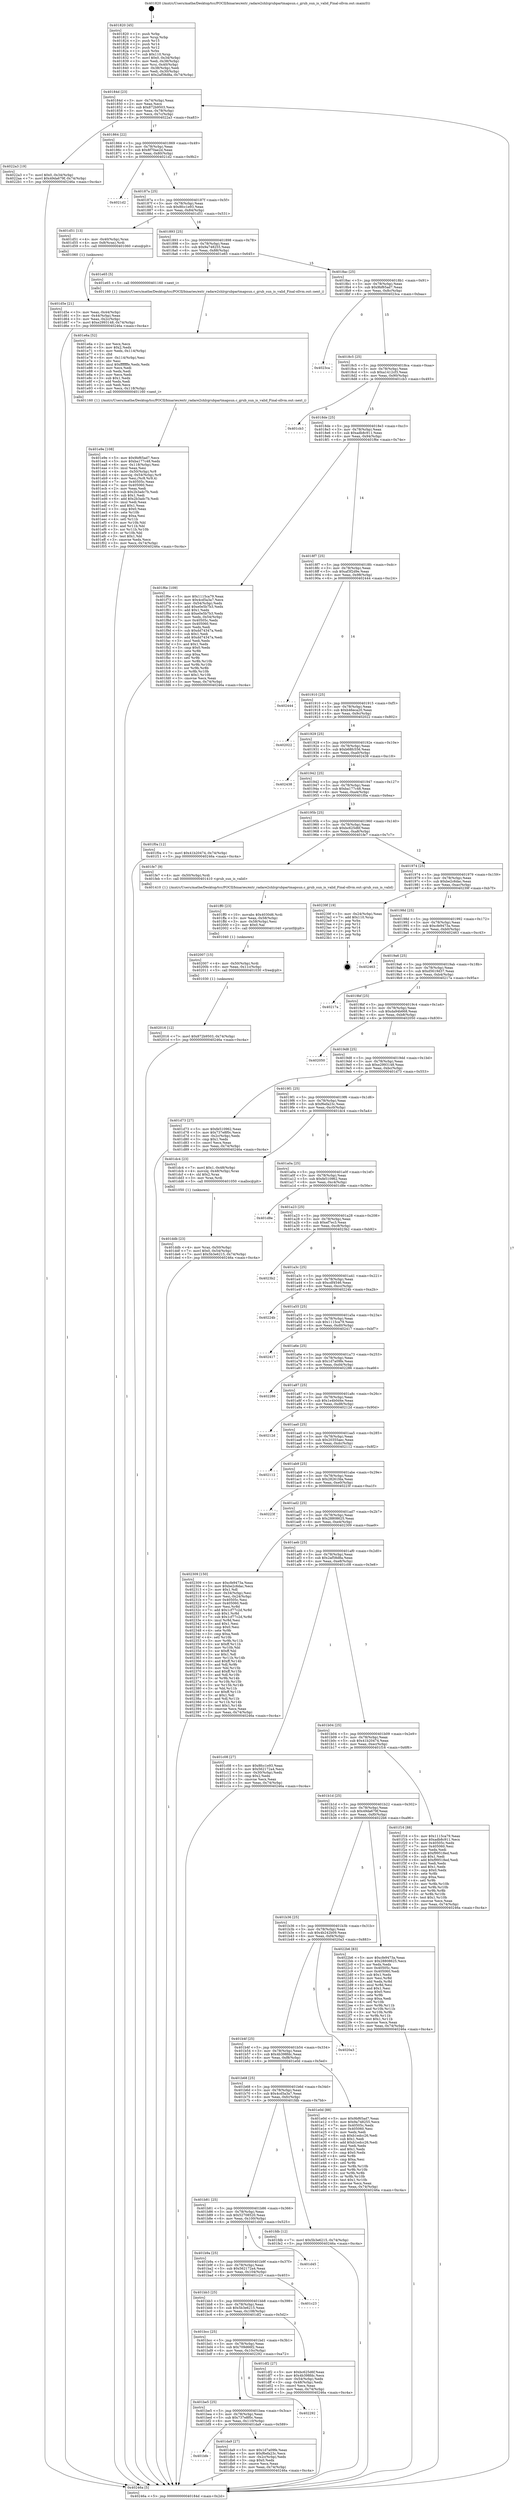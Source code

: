 digraph "0x401820" {
  label = "0x401820 (/mnt/c/Users/mathe/Desktop/tcc/POCII/binaries/extr_radare2shlrgrubpartmapsun.c_grub_sun_is_valid_Final-ollvm.out::main(0))"
  labelloc = "t"
  node[shape=record]

  Entry [label="",width=0.3,height=0.3,shape=circle,fillcolor=black,style=filled]
  "0x40184d" [label="{
     0x40184d [23]\l
     | [instrs]\l
     &nbsp;&nbsp;0x40184d \<+3\>: mov -0x74(%rbp),%eax\l
     &nbsp;&nbsp;0x401850 \<+2\>: mov %eax,%ecx\l
     &nbsp;&nbsp;0x401852 \<+6\>: sub $0x872b9503,%ecx\l
     &nbsp;&nbsp;0x401858 \<+3\>: mov %eax,-0x78(%rbp)\l
     &nbsp;&nbsp;0x40185b \<+3\>: mov %ecx,-0x7c(%rbp)\l
     &nbsp;&nbsp;0x40185e \<+6\>: je 00000000004022a3 \<main+0xa83\>\l
  }"]
  "0x4022a3" [label="{
     0x4022a3 [19]\l
     | [instrs]\l
     &nbsp;&nbsp;0x4022a3 \<+7\>: movl $0x0,-0x34(%rbp)\l
     &nbsp;&nbsp;0x4022aa \<+7\>: movl $0x49da679f,-0x74(%rbp)\l
     &nbsp;&nbsp;0x4022b1 \<+5\>: jmp 000000000040246a \<main+0xc4a\>\l
  }"]
  "0x401864" [label="{
     0x401864 [22]\l
     | [instrs]\l
     &nbsp;&nbsp;0x401864 \<+5\>: jmp 0000000000401869 \<main+0x49\>\l
     &nbsp;&nbsp;0x401869 \<+3\>: mov -0x78(%rbp),%eax\l
     &nbsp;&nbsp;0x40186c \<+5\>: sub $0x8f70ae2d,%eax\l
     &nbsp;&nbsp;0x401871 \<+3\>: mov %eax,-0x80(%rbp)\l
     &nbsp;&nbsp;0x401874 \<+6\>: je 00000000004021d2 \<main+0x9b2\>\l
  }"]
  Exit [label="",width=0.3,height=0.3,shape=circle,fillcolor=black,style=filled,peripheries=2]
  "0x4021d2" [label="{
     0x4021d2\l
  }", style=dashed]
  "0x40187a" [label="{
     0x40187a [25]\l
     | [instrs]\l
     &nbsp;&nbsp;0x40187a \<+5\>: jmp 000000000040187f \<main+0x5f\>\l
     &nbsp;&nbsp;0x40187f \<+3\>: mov -0x78(%rbp),%eax\l
     &nbsp;&nbsp;0x401882 \<+5\>: sub $0x8fcc1e93,%eax\l
     &nbsp;&nbsp;0x401887 \<+6\>: mov %eax,-0x84(%rbp)\l
     &nbsp;&nbsp;0x40188d \<+6\>: je 0000000000401d51 \<main+0x531\>\l
  }"]
  "0x402016" [label="{
     0x402016 [12]\l
     | [instrs]\l
     &nbsp;&nbsp;0x402016 \<+7\>: movl $0x872b9503,-0x74(%rbp)\l
     &nbsp;&nbsp;0x40201d \<+5\>: jmp 000000000040246a \<main+0xc4a\>\l
  }"]
  "0x401d51" [label="{
     0x401d51 [13]\l
     | [instrs]\l
     &nbsp;&nbsp;0x401d51 \<+4\>: mov -0x40(%rbp),%rax\l
     &nbsp;&nbsp;0x401d55 \<+4\>: mov 0x8(%rax),%rdi\l
     &nbsp;&nbsp;0x401d59 \<+5\>: call 0000000000401060 \<atoi@plt\>\l
     | [calls]\l
     &nbsp;&nbsp;0x401060 \{1\} (unknown)\l
  }"]
  "0x401893" [label="{
     0x401893 [25]\l
     | [instrs]\l
     &nbsp;&nbsp;0x401893 \<+5\>: jmp 0000000000401898 \<main+0x78\>\l
     &nbsp;&nbsp;0x401898 \<+3\>: mov -0x78(%rbp),%eax\l
     &nbsp;&nbsp;0x40189b \<+5\>: sub $0x9a748255,%eax\l
     &nbsp;&nbsp;0x4018a0 \<+6\>: mov %eax,-0x88(%rbp)\l
     &nbsp;&nbsp;0x4018a6 \<+6\>: je 0000000000401e65 \<main+0x645\>\l
  }"]
  "0x402007" [label="{
     0x402007 [15]\l
     | [instrs]\l
     &nbsp;&nbsp;0x402007 \<+4\>: mov -0x50(%rbp),%rdi\l
     &nbsp;&nbsp;0x40200b \<+6\>: mov %eax,-0x11c(%rbp)\l
     &nbsp;&nbsp;0x402011 \<+5\>: call 0000000000401030 \<free@plt\>\l
     | [calls]\l
     &nbsp;&nbsp;0x401030 \{1\} (unknown)\l
  }"]
  "0x401e65" [label="{
     0x401e65 [5]\l
     | [instrs]\l
     &nbsp;&nbsp;0x401e65 \<+5\>: call 0000000000401160 \<next_i\>\l
     | [calls]\l
     &nbsp;&nbsp;0x401160 \{1\} (/mnt/c/Users/mathe/Desktop/tcc/POCII/binaries/extr_radare2shlrgrubpartmapsun.c_grub_sun_is_valid_Final-ollvm.out::next_i)\l
  }"]
  "0x4018ac" [label="{
     0x4018ac [25]\l
     | [instrs]\l
     &nbsp;&nbsp;0x4018ac \<+5\>: jmp 00000000004018b1 \<main+0x91\>\l
     &nbsp;&nbsp;0x4018b1 \<+3\>: mov -0x78(%rbp),%eax\l
     &nbsp;&nbsp;0x4018b4 \<+5\>: sub $0x9bf65ad7,%eax\l
     &nbsp;&nbsp;0x4018b9 \<+6\>: mov %eax,-0x8c(%rbp)\l
     &nbsp;&nbsp;0x4018bf \<+6\>: je 00000000004023ca \<main+0xbaa\>\l
  }"]
  "0x401ff0" [label="{
     0x401ff0 [23]\l
     | [instrs]\l
     &nbsp;&nbsp;0x401ff0 \<+10\>: movabs $0x4030d6,%rdi\l
     &nbsp;&nbsp;0x401ffa \<+3\>: mov %eax,-0x58(%rbp)\l
     &nbsp;&nbsp;0x401ffd \<+3\>: mov -0x58(%rbp),%esi\l
     &nbsp;&nbsp;0x402000 \<+2\>: mov $0x0,%al\l
     &nbsp;&nbsp;0x402002 \<+5\>: call 0000000000401040 \<printf@plt\>\l
     | [calls]\l
     &nbsp;&nbsp;0x401040 \{1\} (unknown)\l
  }"]
  "0x4023ca" [label="{
     0x4023ca\l
  }", style=dashed]
  "0x4018c5" [label="{
     0x4018c5 [25]\l
     | [instrs]\l
     &nbsp;&nbsp;0x4018c5 \<+5\>: jmp 00000000004018ca \<main+0xaa\>\l
     &nbsp;&nbsp;0x4018ca \<+3\>: mov -0x78(%rbp),%eax\l
     &nbsp;&nbsp;0x4018cd \<+5\>: sub $0xa1412cf3,%eax\l
     &nbsp;&nbsp;0x4018d2 \<+6\>: mov %eax,-0x90(%rbp)\l
     &nbsp;&nbsp;0x4018d8 \<+6\>: je 0000000000401cb3 \<main+0x493\>\l
  }"]
  "0x401e9e" [label="{
     0x401e9e [108]\l
     | [instrs]\l
     &nbsp;&nbsp;0x401e9e \<+5\>: mov $0x9bf65ad7,%ecx\l
     &nbsp;&nbsp;0x401ea3 \<+5\>: mov $0xba177c48,%edx\l
     &nbsp;&nbsp;0x401ea8 \<+6\>: mov -0x118(%rbp),%esi\l
     &nbsp;&nbsp;0x401eae \<+3\>: imul %eax,%esi\l
     &nbsp;&nbsp;0x401eb1 \<+4\>: mov -0x50(%rbp),%r8\l
     &nbsp;&nbsp;0x401eb5 \<+4\>: movslq -0x54(%rbp),%r9\l
     &nbsp;&nbsp;0x401eb9 \<+4\>: mov %esi,(%r8,%r9,4)\l
     &nbsp;&nbsp;0x401ebd \<+7\>: mov 0x40505c,%eax\l
     &nbsp;&nbsp;0x401ec4 \<+7\>: mov 0x405060,%esi\l
     &nbsp;&nbsp;0x401ecb \<+2\>: mov %eax,%edi\l
     &nbsp;&nbsp;0x401ecd \<+6\>: sub $0x2b3adc7b,%edi\l
     &nbsp;&nbsp;0x401ed3 \<+3\>: sub $0x1,%edi\l
     &nbsp;&nbsp;0x401ed6 \<+6\>: add $0x2b3adc7b,%edi\l
     &nbsp;&nbsp;0x401edc \<+3\>: imul %edi,%eax\l
     &nbsp;&nbsp;0x401edf \<+3\>: and $0x1,%eax\l
     &nbsp;&nbsp;0x401ee2 \<+3\>: cmp $0x0,%eax\l
     &nbsp;&nbsp;0x401ee5 \<+4\>: sete %r10b\l
     &nbsp;&nbsp;0x401ee9 \<+3\>: cmp $0xa,%esi\l
     &nbsp;&nbsp;0x401eec \<+4\>: setl %r11b\l
     &nbsp;&nbsp;0x401ef0 \<+3\>: mov %r10b,%bl\l
     &nbsp;&nbsp;0x401ef3 \<+3\>: and %r11b,%bl\l
     &nbsp;&nbsp;0x401ef6 \<+3\>: xor %r11b,%r10b\l
     &nbsp;&nbsp;0x401ef9 \<+3\>: or %r10b,%bl\l
     &nbsp;&nbsp;0x401efc \<+3\>: test $0x1,%bl\l
     &nbsp;&nbsp;0x401eff \<+3\>: cmovne %edx,%ecx\l
     &nbsp;&nbsp;0x401f02 \<+3\>: mov %ecx,-0x74(%rbp)\l
     &nbsp;&nbsp;0x401f05 \<+5\>: jmp 000000000040246a \<main+0xc4a\>\l
  }"]
  "0x401cb3" [label="{
     0x401cb3\l
  }", style=dashed]
  "0x4018de" [label="{
     0x4018de [25]\l
     | [instrs]\l
     &nbsp;&nbsp;0x4018de \<+5\>: jmp 00000000004018e3 \<main+0xc3\>\l
     &nbsp;&nbsp;0x4018e3 \<+3\>: mov -0x78(%rbp),%eax\l
     &nbsp;&nbsp;0x4018e6 \<+5\>: sub $0xadb8c911,%eax\l
     &nbsp;&nbsp;0x4018eb \<+6\>: mov %eax,-0x94(%rbp)\l
     &nbsp;&nbsp;0x4018f1 \<+6\>: je 0000000000401f6e \<main+0x74e\>\l
  }"]
  "0x401e6a" [label="{
     0x401e6a [52]\l
     | [instrs]\l
     &nbsp;&nbsp;0x401e6a \<+2\>: xor %ecx,%ecx\l
     &nbsp;&nbsp;0x401e6c \<+5\>: mov $0x2,%edx\l
     &nbsp;&nbsp;0x401e71 \<+6\>: mov %edx,-0x114(%rbp)\l
     &nbsp;&nbsp;0x401e77 \<+1\>: cltd\l
     &nbsp;&nbsp;0x401e78 \<+6\>: mov -0x114(%rbp),%esi\l
     &nbsp;&nbsp;0x401e7e \<+2\>: idiv %esi\l
     &nbsp;&nbsp;0x401e80 \<+6\>: imul $0xfffffffe,%edx,%edx\l
     &nbsp;&nbsp;0x401e86 \<+2\>: mov %ecx,%edi\l
     &nbsp;&nbsp;0x401e88 \<+2\>: sub %edx,%edi\l
     &nbsp;&nbsp;0x401e8a \<+2\>: mov %ecx,%edx\l
     &nbsp;&nbsp;0x401e8c \<+3\>: sub $0x1,%edx\l
     &nbsp;&nbsp;0x401e8f \<+2\>: add %edx,%edi\l
     &nbsp;&nbsp;0x401e91 \<+2\>: sub %edi,%ecx\l
     &nbsp;&nbsp;0x401e93 \<+6\>: mov %ecx,-0x118(%rbp)\l
     &nbsp;&nbsp;0x401e99 \<+5\>: call 0000000000401160 \<next_i\>\l
     | [calls]\l
     &nbsp;&nbsp;0x401160 \{1\} (/mnt/c/Users/mathe/Desktop/tcc/POCII/binaries/extr_radare2shlrgrubpartmapsun.c_grub_sun_is_valid_Final-ollvm.out::next_i)\l
  }"]
  "0x401f6e" [label="{
     0x401f6e [109]\l
     | [instrs]\l
     &nbsp;&nbsp;0x401f6e \<+5\>: mov $0x1115ca79,%eax\l
     &nbsp;&nbsp;0x401f73 \<+5\>: mov $0x4cd5a3a7,%ecx\l
     &nbsp;&nbsp;0x401f78 \<+3\>: mov -0x54(%rbp),%edx\l
     &nbsp;&nbsp;0x401f7b \<+6\>: add $0xe0e5b7b3,%edx\l
     &nbsp;&nbsp;0x401f81 \<+3\>: add $0x1,%edx\l
     &nbsp;&nbsp;0x401f84 \<+6\>: sub $0xe0e5b7b3,%edx\l
     &nbsp;&nbsp;0x401f8a \<+3\>: mov %edx,-0x54(%rbp)\l
     &nbsp;&nbsp;0x401f8d \<+7\>: mov 0x40505c,%edx\l
     &nbsp;&nbsp;0x401f94 \<+7\>: mov 0x405060,%esi\l
     &nbsp;&nbsp;0x401f9b \<+2\>: mov %edx,%edi\l
     &nbsp;&nbsp;0x401f9d \<+6\>: sub $0xdd74347a,%edi\l
     &nbsp;&nbsp;0x401fa3 \<+3\>: sub $0x1,%edi\l
     &nbsp;&nbsp;0x401fa6 \<+6\>: add $0xdd74347a,%edi\l
     &nbsp;&nbsp;0x401fac \<+3\>: imul %edi,%edx\l
     &nbsp;&nbsp;0x401faf \<+3\>: and $0x1,%edx\l
     &nbsp;&nbsp;0x401fb2 \<+3\>: cmp $0x0,%edx\l
     &nbsp;&nbsp;0x401fb5 \<+4\>: sete %r8b\l
     &nbsp;&nbsp;0x401fb9 \<+3\>: cmp $0xa,%esi\l
     &nbsp;&nbsp;0x401fbc \<+4\>: setl %r9b\l
     &nbsp;&nbsp;0x401fc0 \<+3\>: mov %r8b,%r10b\l
     &nbsp;&nbsp;0x401fc3 \<+3\>: and %r9b,%r10b\l
     &nbsp;&nbsp;0x401fc6 \<+3\>: xor %r9b,%r8b\l
     &nbsp;&nbsp;0x401fc9 \<+3\>: or %r8b,%r10b\l
     &nbsp;&nbsp;0x401fcc \<+4\>: test $0x1,%r10b\l
     &nbsp;&nbsp;0x401fd0 \<+3\>: cmovne %ecx,%eax\l
     &nbsp;&nbsp;0x401fd3 \<+3\>: mov %eax,-0x74(%rbp)\l
     &nbsp;&nbsp;0x401fd6 \<+5\>: jmp 000000000040246a \<main+0xc4a\>\l
  }"]
  "0x4018f7" [label="{
     0x4018f7 [25]\l
     | [instrs]\l
     &nbsp;&nbsp;0x4018f7 \<+5\>: jmp 00000000004018fc \<main+0xdc\>\l
     &nbsp;&nbsp;0x4018fc \<+3\>: mov -0x78(%rbp),%eax\l
     &nbsp;&nbsp;0x4018ff \<+5\>: sub $0xaf3f2d9e,%eax\l
     &nbsp;&nbsp;0x401904 \<+6\>: mov %eax,-0x98(%rbp)\l
     &nbsp;&nbsp;0x40190a \<+6\>: je 0000000000402444 \<main+0xc24\>\l
  }"]
  "0x401ddb" [label="{
     0x401ddb [23]\l
     | [instrs]\l
     &nbsp;&nbsp;0x401ddb \<+4\>: mov %rax,-0x50(%rbp)\l
     &nbsp;&nbsp;0x401ddf \<+7\>: movl $0x0,-0x54(%rbp)\l
     &nbsp;&nbsp;0x401de6 \<+7\>: movl $0x5b3e6215,-0x74(%rbp)\l
     &nbsp;&nbsp;0x401ded \<+5\>: jmp 000000000040246a \<main+0xc4a\>\l
  }"]
  "0x402444" [label="{
     0x402444\l
  }", style=dashed]
  "0x401910" [label="{
     0x401910 [25]\l
     | [instrs]\l
     &nbsp;&nbsp;0x401910 \<+5\>: jmp 0000000000401915 \<main+0xf5\>\l
     &nbsp;&nbsp;0x401915 \<+3\>: mov -0x78(%rbp),%eax\l
     &nbsp;&nbsp;0x401918 \<+5\>: sub $0xb46eca20,%eax\l
     &nbsp;&nbsp;0x40191d \<+6\>: mov %eax,-0x9c(%rbp)\l
     &nbsp;&nbsp;0x401923 \<+6\>: je 0000000000402022 \<main+0x802\>\l
  }"]
  "0x401bfe" [label="{
     0x401bfe\l
  }", style=dashed]
  "0x402022" [label="{
     0x402022\l
  }", style=dashed]
  "0x401929" [label="{
     0x401929 [25]\l
     | [instrs]\l
     &nbsp;&nbsp;0x401929 \<+5\>: jmp 000000000040192e \<main+0x10e\>\l
     &nbsp;&nbsp;0x40192e \<+3\>: mov -0x78(%rbp),%eax\l
     &nbsp;&nbsp;0x401931 \<+5\>: sub $0xb68fc556,%eax\l
     &nbsp;&nbsp;0x401936 \<+6\>: mov %eax,-0xa0(%rbp)\l
     &nbsp;&nbsp;0x40193c \<+6\>: je 0000000000402438 \<main+0xc18\>\l
  }"]
  "0x401da9" [label="{
     0x401da9 [27]\l
     | [instrs]\l
     &nbsp;&nbsp;0x401da9 \<+5\>: mov $0x1d7a09fe,%eax\l
     &nbsp;&nbsp;0x401dae \<+5\>: mov $0xf6efa23c,%ecx\l
     &nbsp;&nbsp;0x401db3 \<+3\>: mov -0x2c(%rbp),%edx\l
     &nbsp;&nbsp;0x401db6 \<+3\>: cmp $0x0,%edx\l
     &nbsp;&nbsp;0x401db9 \<+3\>: cmove %ecx,%eax\l
     &nbsp;&nbsp;0x401dbc \<+3\>: mov %eax,-0x74(%rbp)\l
     &nbsp;&nbsp;0x401dbf \<+5\>: jmp 000000000040246a \<main+0xc4a\>\l
  }"]
  "0x402438" [label="{
     0x402438\l
  }", style=dashed]
  "0x401942" [label="{
     0x401942 [25]\l
     | [instrs]\l
     &nbsp;&nbsp;0x401942 \<+5\>: jmp 0000000000401947 \<main+0x127\>\l
     &nbsp;&nbsp;0x401947 \<+3\>: mov -0x78(%rbp),%eax\l
     &nbsp;&nbsp;0x40194a \<+5\>: sub $0xba177c48,%eax\l
     &nbsp;&nbsp;0x40194f \<+6\>: mov %eax,-0xa4(%rbp)\l
     &nbsp;&nbsp;0x401955 \<+6\>: je 0000000000401f0a \<main+0x6ea\>\l
  }"]
  "0x401be5" [label="{
     0x401be5 [25]\l
     | [instrs]\l
     &nbsp;&nbsp;0x401be5 \<+5\>: jmp 0000000000401bea \<main+0x3ca\>\l
     &nbsp;&nbsp;0x401bea \<+3\>: mov -0x78(%rbp),%eax\l
     &nbsp;&nbsp;0x401bed \<+5\>: sub $0x737e8f0c,%eax\l
     &nbsp;&nbsp;0x401bf2 \<+6\>: mov %eax,-0x110(%rbp)\l
     &nbsp;&nbsp;0x401bf8 \<+6\>: je 0000000000401da9 \<main+0x589\>\l
  }"]
  "0x401f0a" [label="{
     0x401f0a [12]\l
     | [instrs]\l
     &nbsp;&nbsp;0x401f0a \<+7\>: movl $0x41b20474,-0x74(%rbp)\l
     &nbsp;&nbsp;0x401f11 \<+5\>: jmp 000000000040246a \<main+0xc4a\>\l
  }"]
  "0x40195b" [label="{
     0x40195b [25]\l
     | [instrs]\l
     &nbsp;&nbsp;0x40195b \<+5\>: jmp 0000000000401960 \<main+0x140\>\l
     &nbsp;&nbsp;0x401960 \<+3\>: mov -0x78(%rbp),%eax\l
     &nbsp;&nbsp;0x401963 \<+5\>: sub $0xbc625d6f,%eax\l
     &nbsp;&nbsp;0x401968 \<+6\>: mov %eax,-0xa8(%rbp)\l
     &nbsp;&nbsp;0x40196e \<+6\>: je 0000000000401fe7 \<main+0x7c7\>\l
  }"]
  "0x402292" [label="{
     0x402292\l
  }", style=dashed]
  "0x401fe7" [label="{
     0x401fe7 [9]\l
     | [instrs]\l
     &nbsp;&nbsp;0x401fe7 \<+4\>: mov -0x50(%rbp),%rdi\l
     &nbsp;&nbsp;0x401feb \<+5\>: call 0000000000401410 \<grub_sun_is_valid\>\l
     | [calls]\l
     &nbsp;&nbsp;0x401410 \{1\} (/mnt/c/Users/mathe/Desktop/tcc/POCII/binaries/extr_radare2shlrgrubpartmapsun.c_grub_sun_is_valid_Final-ollvm.out::grub_sun_is_valid)\l
  }"]
  "0x401974" [label="{
     0x401974 [25]\l
     | [instrs]\l
     &nbsp;&nbsp;0x401974 \<+5\>: jmp 0000000000401979 \<main+0x159\>\l
     &nbsp;&nbsp;0x401979 \<+3\>: mov -0x78(%rbp),%eax\l
     &nbsp;&nbsp;0x40197c \<+5\>: sub $0xbe2c6dac,%eax\l
     &nbsp;&nbsp;0x401981 \<+6\>: mov %eax,-0xac(%rbp)\l
     &nbsp;&nbsp;0x401987 \<+6\>: je 000000000040239f \<main+0xb7f\>\l
  }"]
  "0x401bcc" [label="{
     0x401bcc [25]\l
     | [instrs]\l
     &nbsp;&nbsp;0x401bcc \<+5\>: jmp 0000000000401bd1 \<main+0x3b1\>\l
     &nbsp;&nbsp;0x401bd1 \<+3\>: mov -0x78(%rbp),%eax\l
     &nbsp;&nbsp;0x401bd4 \<+5\>: sub $0x709d66f2,%eax\l
     &nbsp;&nbsp;0x401bd9 \<+6\>: mov %eax,-0x10c(%rbp)\l
     &nbsp;&nbsp;0x401bdf \<+6\>: je 0000000000402292 \<main+0xa72\>\l
  }"]
  "0x40239f" [label="{
     0x40239f [19]\l
     | [instrs]\l
     &nbsp;&nbsp;0x40239f \<+3\>: mov -0x24(%rbp),%eax\l
     &nbsp;&nbsp;0x4023a2 \<+7\>: add $0x110,%rsp\l
     &nbsp;&nbsp;0x4023a9 \<+1\>: pop %rbx\l
     &nbsp;&nbsp;0x4023aa \<+2\>: pop %r12\l
     &nbsp;&nbsp;0x4023ac \<+2\>: pop %r14\l
     &nbsp;&nbsp;0x4023ae \<+2\>: pop %r15\l
     &nbsp;&nbsp;0x4023b0 \<+1\>: pop %rbp\l
     &nbsp;&nbsp;0x4023b1 \<+1\>: ret\l
  }"]
  "0x40198d" [label="{
     0x40198d [25]\l
     | [instrs]\l
     &nbsp;&nbsp;0x40198d \<+5\>: jmp 0000000000401992 \<main+0x172\>\l
     &nbsp;&nbsp;0x401992 \<+3\>: mov -0x78(%rbp),%eax\l
     &nbsp;&nbsp;0x401995 \<+5\>: sub $0xcfe9473a,%eax\l
     &nbsp;&nbsp;0x40199a \<+6\>: mov %eax,-0xb0(%rbp)\l
     &nbsp;&nbsp;0x4019a0 \<+6\>: je 0000000000402463 \<main+0xc43\>\l
  }"]
  "0x401df2" [label="{
     0x401df2 [27]\l
     | [instrs]\l
     &nbsp;&nbsp;0x401df2 \<+5\>: mov $0xbc625d6f,%eax\l
     &nbsp;&nbsp;0x401df7 \<+5\>: mov $0x4b398fdc,%ecx\l
     &nbsp;&nbsp;0x401dfc \<+3\>: mov -0x54(%rbp),%edx\l
     &nbsp;&nbsp;0x401dff \<+3\>: cmp -0x48(%rbp),%edx\l
     &nbsp;&nbsp;0x401e02 \<+3\>: cmovl %ecx,%eax\l
     &nbsp;&nbsp;0x401e05 \<+3\>: mov %eax,-0x74(%rbp)\l
     &nbsp;&nbsp;0x401e08 \<+5\>: jmp 000000000040246a \<main+0xc4a\>\l
  }"]
  "0x402463" [label="{
     0x402463\l
  }", style=dashed]
  "0x4019a6" [label="{
     0x4019a6 [25]\l
     | [instrs]\l
     &nbsp;&nbsp;0x4019a6 \<+5\>: jmp 00000000004019ab \<main+0x18b\>\l
     &nbsp;&nbsp;0x4019ab \<+3\>: mov -0x78(%rbp),%eax\l
     &nbsp;&nbsp;0x4019ae \<+5\>: sub $0xd5619d37,%eax\l
     &nbsp;&nbsp;0x4019b3 \<+6\>: mov %eax,-0xb4(%rbp)\l
     &nbsp;&nbsp;0x4019b9 \<+6\>: je 000000000040217a \<main+0x95a\>\l
  }"]
  "0x401bb3" [label="{
     0x401bb3 [25]\l
     | [instrs]\l
     &nbsp;&nbsp;0x401bb3 \<+5\>: jmp 0000000000401bb8 \<main+0x398\>\l
     &nbsp;&nbsp;0x401bb8 \<+3\>: mov -0x78(%rbp),%eax\l
     &nbsp;&nbsp;0x401bbb \<+5\>: sub $0x5b3e6215,%eax\l
     &nbsp;&nbsp;0x401bc0 \<+6\>: mov %eax,-0x108(%rbp)\l
     &nbsp;&nbsp;0x401bc6 \<+6\>: je 0000000000401df2 \<main+0x5d2\>\l
  }"]
  "0x40217a" [label="{
     0x40217a\l
  }", style=dashed]
  "0x4019bf" [label="{
     0x4019bf [25]\l
     | [instrs]\l
     &nbsp;&nbsp;0x4019bf \<+5\>: jmp 00000000004019c4 \<main+0x1a4\>\l
     &nbsp;&nbsp;0x4019c4 \<+3\>: mov -0x78(%rbp),%eax\l
     &nbsp;&nbsp;0x4019c7 \<+5\>: sub $0xda94b668,%eax\l
     &nbsp;&nbsp;0x4019cc \<+6\>: mov %eax,-0xb8(%rbp)\l
     &nbsp;&nbsp;0x4019d2 \<+6\>: je 0000000000402050 \<main+0x830\>\l
  }"]
  "0x401c23" [label="{
     0x401c23\l
  }", style=dashed]
  "0x402050" [label="{
     0x402050\l
  }", style=dashed]
  "0x4019d8" [label="{
     0x4019d8 [25]\l
     | [instrs]\l
     &nbsp;&nbsp;0x4019d8 \<+5\>: jmp 00000000004019dd \<main+0x1bd\>\l
     &nbsp;&nbsp;0x4019dd \<+3\>: mov -0x78(%rbp),%eax\l
     &nbsp;&nbsp;0x4019e0 \<+5\>: sub $0xe2993148,%eax\l
     &nbsp;&nbsp;0x4019e5 \<+6\>: mov %eax,-0xbc(%rbp)\l
     &nbsp;&nbsp;0x4019eb \<+6\>: je 0000000000401d73 \<main+0x553\>\l
  }"]
  "0x401b9a" [label="{
     0x401b9a [25]\l
     | [instrs]\l
     &nbsp;&nbsp;0x401b9a \<+5\>: jmp 0000000000401b9f \<main+0x37f\>\l
     &nbsp;&nbsp;0x401b9f \<+3\>: mov -0x78(%rbp),%eax\l
     &nbsp;&nbsp;0x401ba2 \<+5\>: sub $0x562172a4,%eax\l
     &nbsp;&nbsp;0x401ba7 \<+6\>: mov %eax,-0x104(%rbp)\l
     &nbsp;&nbsp;0x401bad \<+6\>: je 0000000000401c23 \<main+0x403\>\l
  }"]
  "0x401d73" [label="{
     0x401d73 [27]\l
     | [instrs]\l
     &nbsp;&nbsp;0x401d73 \<+5\>: mov $0xfe510962,%eax\l
     &nbsp;&nbsp;0x401d78 \<+5\>: mov $0x737e8f0c,%ecx\l
     &nbsp;&nbsp;0x401d7d \<+3\>: mov -0x2c(%rbp),%edx\l
     &nbsp;&nbsp;0x401d80 \<+3\>: cmp $0x1,%edx\l
     &nbsp;&nbsp;0x401d83 \<+3\>: cmovl %ecx,%eax\l
     &nbsp;&nbsp;0x401d86 \<+3\>: mov %eax,-0x74(%rbp)\l
     &nbsp;&nbsp;0x401d89 \<+5\>: jmp 000000000040246a \<main+0xc4a\>\l
  }"]
  "0x4019f1" [label="{
     0x4019f1 [25]\l
     | [instrs]\l
     &nbsp;&nbsp;0x4019f1 \<+5\>: jmp 00000000004019f6 \<main+0x1d6\>\l
     &nbsp;&nbsp;0x4019f6 \<+3\>: mov -0x78(%rbp),%eax\l
     &nbsp;&nbsp;0x4019f9 \<+5\>: sub $0xf6efa23c,%eax\l
     &nbsp;&nbsp;0x4019fe \<+6\>: mov %eax,-0xc0(%rbp)\l
     &nbsp;&nbsp;0x401a04 \<+6\>: je 0000000000401dc4 \<main+0x5a4\>\l
  }"]
  "0x401d45" [label="{
     0x401d45\l
  }", style=dashed]
  "0x401dc4" [label="{
     0x401dc4 [23]\l
     | [instrs]\l
     &nbsp;&nbsp;0x401dc4 \<+7\>: movl $0x1,-0x48(%rbp)\l
     &nbsp;&nbsp;0x401dcb \<+4\>: movslq -0x48(%rbp),%rax\l
     &nbsp;&nbsp;0x401dcf \<+4\>: shl $0x2,%rax\l
     &nbsp;&nbsp;0x401dd3 \<+3\>: mov %rax,%rdi\l
     &nbsp;&nbsp;0x401dd6 \<+5\>: call 0000000000401050 \<malloc@plt\>\l
     | [calls]\l
     &nbsp;&nbsp;0x401050 \{1\} (unknown)\l
  }"]
  "0x401a0a" [label="{
     0x401a0a [25]\l
     | [instrs]\l
     &nbsp;&nbsp;0x401a0a \<+5\>: jmp 0000000000401a0f \<main+0x1ef\>\l
     &nbsp;&nbsp;0x401a0f \<+3\>: mov -0x78(%rbp),%eax\l
     &nbsp;&nbsp;0x401a12 \<+5\>: sub $0xfe510962,%eax\l
     &nbsp;&nbsp;0x401a17 \<+6\>: mov %eax,-0xc4(%rbp)\l
     &nbsp;&nbsp;0x401a1d \<+6\>: je 0000000000401d8e \<main+0x56e\>\l
  }"]
  "0x401b81" [label="{
     0x401b81 [25]\l
     | [instrs]\l
     &nbsp;&nbsp;0x401b81 \<+5\>: jmp 0000000000401b86 \<main+0x366\>\l
     &nbsp;&nbsp;0x401b86 \<+3\>: mov -0x78(%rbp),%eax\l
     &nbsp;&nbsp;0x401b89 \<+5\>: sub $0x52708520,%eax\l
     &nbsp;&nbsp;0x401b8e \<+6\>: mov %eax,-0x100(%rbp)\l
     &nbsp;&nbsp;0x401b94 \<+6\>: je 0000000000401d45 \<main+0x525\>\l
  }"]
  "0x401d8e" [label="{
     0x401d8e\l
  }", style=dashed]
  "0x401a23" [label="{
     0x401a23 [25]\l
     | [instrs]\l
     &nbsp;&nbsp;0x401a23 \<+5\>: jmp 0000000000401a28 \<main+0x208\>\l
     &nbsp;&nbsp;0x401a28 \<+3\>: mov -0x78(%rbp),%eax\l
     &nbsp;&nbsp;0x401a2b \<+5\>: sub $0xef7ec3,%eax\l
     &nbsp;&nbsp;0x401a30 \<+6\>: mov %eax,-0xc8(%rbp)\l
     &nbsp;&nbsp;0x401a36 \<+6\>: je 00000000004023b2 \<main+0xb92\>\l
  }"]
  "0x401fdb" [label="{
     0x401fdb [12]\l
     | [instrs]\l
     &nbsp;&nbsp;0x401fdb \<+7\>: movl $0x5b3e6215,-0x74(%rbp)\l
     &nbsp;&nbsp;0x401fe2 \<+5\>: jmp 000000000040246a \<main+0xc4a\>\l
  }"]
  "0x4023b2" [label="{
     0x4023b2\l
  }", style=dashed]
  "0x401a3c" [label="{
     0x401a3c [25]\l
     | [instrs]\l
     &nbsp;&nbsp;0x401a3c \<+5\>: jmp 0000000000401a41 \<main+0x221\>\l
     &nbsp;&nbsp;0x401a41 \<+3\>: mov -0x78(%rbp),%eax\l
     &nbsp;&nbsp;0x401a44 \<+5\>: sub $0xcdf4546,%eax\l
     &nbsp;&nbsp;0x401a49 \<+6\>: mov %eax,-0xcc(%rbp)\l
     &nbsp;&nbsp;0x401a4f \<+6\>: je 000000000040224b \<main+0xa2b\>\l
  }"]
  "0x401b68" [label="{
     0x401b68 [25]\l
     | [instrs]\l
     &nbsp;&nbsp;0x401b68 \<+5\>: jmp 0000000000401b6d \<main+0x34d\>\l
     &nbsp;&nbsp;0x401b6d \<+3\>: mov -0x78(%rbp),%eax\l
     &nbsp;&nbsp;0x401b70 \<+5\>: sub $0x4cd5a3a7,%eax\l
     &nbsp;&nbsp;0x401b75 \<+6\>: mov %eax,-0xfc(%rbp)\l
     &nbsp;&nbsp;0x401b7b \<+6\>: je 0000000000401fdb \<main+0x7bb\>\l
  }"]
  "0x40224b" [label="{
     0x40224b\l
  }", style=dashed]
  "0x401a55" [label="{
     0x401a55 [25]\l
     | [instrs]\l
     &nbsp;&nbsp;0x401a55 \<+5\>: jmp 0000000000401a5a \<main+0x23a\>\l
     &nbsp;&nbsp;0x401a5a \<+3\>: mov -0x78(%rbp),%eax\l
     &nbsp;&nbsp;0x401a5d \<+5\>: sub $0x1115ca79,%eax\l
     &nbsp;&nbsp;0x401a62 \<+6\>: mov %eax,-0xd0(%rbp)\l
     &nbsp;&nbsp;0x401a68 \<+6\>: je 0000000000402417 \<main+0xbf7\>\l
  }"]
  "0x401e0d" [label="{
     0x401e0d [88]\l
     | [instrs]\l
     &nbsp;&nbsp;0x401e0d \<+5\>: mov $0x9bf65ad7,%eax\l
     &nbsp;&nbsp;0x401e12 \<+5\>: mov $0x9a748255,%ecx\l
     &nbsp;&nbsp;0x401e17 \<+7\>: mov 0x40505c,%edx\l
     &nbsp;&nbsp;0x401e1e \<+7\>: mov 0x405060,%esi\l
     &nbsp;&nbsp;0x401e25 \<+2\>: mov %edx,%edi\l
     &nbsp;&nbsp;0x401e27 \<+6\>: sub $0xb1edcc26,%edi\l
     &nbsp;&nbsp;0x401e2d \<+3\>: sub $0x1,%edi\l
     &nbsp;&nbsp;0x401e30 \<+6\>: add $0xb1edcc26,%edi\l
     &nbsp;&nbsp;0x401e36 \<+3\>: imul %edi,%edx\l
     &nbsp;&nbsp;0x401e39 \<+3\>: and $0x1,%edx\l
     &nbsp;&nbsp;0x401e3c \<+3\>: cmp $0x0,%edx\l
     &nbsp;&nbsp;0x401e3f \<+4\>: sete %r8b\l
     &nbsp;&nbsp;0x401e43 \<+3\>: cmp $0xa,%esi\l
     &nbsp;&nbsp;0x401e46 \<+4\>: setl %r9b\l
     &nbsp;&nbsp;0x401e4a \<+3\>: mov %r8b,%r10b\l
     &nbsp;&nbsp;0x401e4d \<+3\>: and %r9b,%r10b\l
     &nbsp;&nbsp;0x401e50 \<+3\>: xor %r9b,%r8b\l
     &nbsp;&nbsp;0x401e53 \<+3\>: or %r8b,%r10b\l
     &nbsp;&nbsp;0x401e56 \<+4\>: test $0x1,%r10b\l
     &nbsp;&nbsp;0x401e5a \<+3\>: cmovne %ecx,%eax\l
     &nbsp;&nbsp;0x401e5d \<+3\>: mov %eax,-0x74(%rbp)\l
     &nbsp;&nbsp;0x401e60 \<+5\>: jmp 000000000040246a \<main+0xc4a\>\l
  }"]
  "0x402417" [label="{
     0x402417\l
  }", style=dashed]
  "0x401a6e" [label="{
     0x401a6e [25]\l
     | [instrs]\l
     &nbsp;&nbsp;0x401a6e \<+5\>: jmp 0000000000401a73 \<main+0x253\>\l
     &nbsp;&nbsp;0x401a73 \<+3\>: mov -0x78(%rbp),%eax\l
     &nbsp;&nbsp;0x401a76 \<+5\>: sub $0x1d7a09fe,%eax\l
     &nbsp;&nbsp;0x401a7b \<+6\>: mov %eax,-0xd4(%rbp)\l
     &nbsp;&nbsp;0x401a81 \<+6\>: je 0000000000402286 \<main+0xa66\>\l
  }"]
  "0x401b4f" [label="{
     0x401b4f [25]\l
     | [instrs]\l
     &nbsp;&nbsp;0x401b4f \<+5\>: jmp 0000000000401b54 \<main+0x334\>\l
     &nbsp;&nbsp;0x401b54 \<+3\>: mov -0x78(%rbp),%eax\l
     &nbsp;&nbsp;0x401b57 \<+5\>: sub $0x4b398fdc,%eax\l
     &nbsp;&nbsp;0x401b5c \<+6\>: mov %eax,-0xf8(%rbp)\l
     &nbsp;&nbsp;0x401b62 \<+6\>: je 0000000000401e0d \<main+0x5ed\>\l
  }"]
  "0x402286" [label="{
     0x402286\l
  }", style=dashed]
  "0x401a87" [label="{
     0x401a87 [25]\l
     | [instrs]\l
     &nbsp;&nbsp;0x401a87 \<+5\>: jmp 0000000000401a8c \<main+0x26c\>\l
     &nbsp;&nbsp;0x401a8c \<+3\>: mov -0x78(%rbp),%eax\l
     &nbsp;&nbsp;0x401a8f \<+5\>: sub $0x1e4b0d4e,%eax\l
     &nbsp;&nbsp;0x401a94 \<+6\>: mov %eax,-0xd8(%rbp)\l
     &nbsp;&nbsp;0x401a9a \<+6\>: je 000000000040212d \<main+0x90d\>\l
  }"]
  "0x4020a3" [label="{
     0x4020a3\l
  }", style=dashed]
  "0x40212d" [label="{
     0x40212d\l
  }", style=dashed]
  "0x401aa0" [label="{
     0x401aa0 [25]\l
     | [instrs]\l
     &nbsp;&nbsp;0x401aa0 \<+5\>: jmp 0000000000401aa5 \<main+0x285\>\l
     &nbsp;&nbsp;0x401aa5 \<+3\>: mov -0x78(%rbp),%eax\l
     &nbsp;&nbsp;0x401aa8 \<+5\>: sub $0x20355aec,%eax\l
     &nbsp;&nbsp;0x401aad \<+6\>: mov %eax,-0xdc(%rbp)\l
     &nbsp;&nbsp;0x401ab3 \<+6\>: je 0000000000402112 \<main+0x8f2\>\l
  }"]
  "0x401b36" [label="{
     0x401b36 [25]\l
     | [instrs]\l
     &nbsp;&nbsp;0x401b36 \<+5\>: jmp 0000000000401b3b \<main+0x31b\>\l
     &nbsp;&nbsp;0x401b3b \<+3\>: mov -0x78(%rbp),%eax\l
     &nbsp;&nbsp;0x401b3e \<+5\>: sub $0x4b242b09,%eax\l
     &nbsp;&nbsp;0x401b43 \<+6\>: mov %eax,-0xf4(%rbp)\l
     &nbsp;&nbsp;0x401b49 \<+6\>: je 00000000004020a3 \<main+0x883\>\l
  }"]
  "0x402112" [label="{
     0x402112\l
  }", style=dashed]
  "0x401ab9" [label="{
     0x401ab9 [25]\l
     | [instrs]\l
     &nbsp;&nbsp;0x401ab9 \<+5\>: jmp 0000000000401abe \<main+0x29e\>\l
     &nbsp;&nbsp;0x401abe \<+3\>: mov -0x78(%rbp),%eax\l
     &nbsp;&nbsp;0x401ac1 \<+5\>: sub $0x28261fda,%eax\l
     &nbsp;&nbsp;0x401ac6 \<+6\>: mov %eax,-0xe0(%rbp)\l
     &nbsp;&nbsp;0x401acc \<+6\>: je 000000000040223f \<main+0xa1f\>\l
  }"]
  "0x4022b6" [label="{
     0x4022b6 [83]\l
     | [instrs]\l
     &nbsp;&nbsp;0x4022b6 \<+5\>: mov $0xcfe9473a,%eax\l
     &nbsp;&nbsp;0x4022bb \<+5\>: mov $0x28808625,%ecx\l
     &nbsp;&nbsp;0x4022c0 \<+2\>: xor %edx,%edx\l
     &nbsp;&nbsp;0x4022c2 \<+7\>: mov 0x40505c,%esi\l
     &nbsp;&nbsp;0x4022c9 \<+7\>: mov 0x405060,%edi\l
     &nbsp;&nbsp;0x4022d0 \<+3\>: sub $0x1,%edx\l
     &nbsp;&nbsp;0x4022d3 \<+3\>: mov %esi,%r8d\l
     &nbsp;&nbsp;0x4022d6 \<+3\>: add %edx,%r8d\l
     &nbsp;&nbsp;0x4022d9 \<+4\>: imul %r8d,%esi\l
     &nbsp;&nbsp;0x4022dd \<+3\>: and $0x1,%esi\l
     &nbsp;&nbsp;0x4022e0 \<+3\>: cmp $0x0,%esi\l
     &nbsp;&nbsp;0x4022e3 \<+4\>: sete %r9b\l
     &nbsp;&nbsp;0x4022e7 \<+3\>: cmp $0xa,%edi\l
     &nbsp;&nbsp;0x4022ea \<+4\>: setl %r10b\l
     &nbsp;&nbsp;0x4022ee \<+3\>: mov %r9b,%r11b\l
     &nbsp;&nbsp;0x4022f1 \<+3\>: and %r10b,%r11b\l
     &nbsp;&nbsp;0x4022f4 \<+3\>: xor %r10b,%r9b\l
     &nbsp;&nbsp;0x4022f7 \<+3\>: or %r9b,%r11b\l
     &nbsp;&nbsp;0x4022fa \<+4\>: test $0x1,%r11b\l
     &nbsp;&nbsp;0x4022fe \<+3\>: cmovne %ecx,%eax\l
     &nbsp;&nbsp;0x402301 \<+3\>: mov %eax,-0x74(%rbp)\l
     &nbsp;&nbsp;0x402304 \<+5\>: jmp 000000000040246a \<main+0xc4a\>\l
  }"]
  "0x40223f" [label="{
     0x40223f\l
  }", style=dashed]
  "0x401ad2" [label="{
     0x401ad2 [25]\l
     | [instrs]\l
     &nbsp;&nbsp;0x401ad2 \<+5\>: jmp 0000000000401ad7 \<main+0x2b7\>\l
     &nbsp;&nbsp;0x401ad7 \<+3\>: mov -0x78(%rbp),%eax\l
     &nbsp;&nbsp;0x401ada \<+5\>: sub $0x28808625,%eax\l
     &nbsp;&nbsp;0x401adf \<+6\>: mov %eax,-0xe4(%rbp)\l
     &nbsp;&nbsp;0x401ae5 \<+6\>: je 0000000000402309 \<main+0xae9\>\l
  }"]
  "0x401b1d" [label="{
     0x401b1d [25]\l
     | [instrs]\l
     &nbsp;&nbsp;0x401b1d \<+5\>: jmp 0000000000401b22 \<main+0x302\>\l
     &nbsp;&nbsp;0x401b22 \<+3\>: mov -0x78(%rbp),%eax\l
     &nbsp;&nbsp;0x401b25 \<+5\>: sub $0x49da679f,%eax\l
     &nbsp;&nbsp;0x401b2a \<+6\>: mov %eax,-0xf0(%rbp)\l
     &nbsp;&nbsp;0x401b30 \<+6\>: je 00000000004022b6 \<main+0xa96\>\l
  }"]
  "0x402309" [label="{
     0x402309 [150]\l
     | [instrs]\l
     &nbsp;&nbsp;0x402309 \<+5\>: mov $0xcfe9473a,%eax\l
     &nbsp;&nbsp;0x40230e \<+5\>: mov $0xbe2c6dac,%ecx\l
     &nbsp;&nbsp;0x402313 \<+2\>: mov $0x1,%dl\l
     &nbsp;&nbsp;0x402315 \<+3\>: mov -0x34(%rbp),%esi\l
     &nbsp;&nbsp;0x402318 \<+3\>: mov %esi,-0x24(%rbp)\l
     &nbsp;&nbsp;0x40231b \<+7\>: mov 0x40505c,%esi\l
     &nbsp;&nbsp;0x402322 \<+7\>: mov 0x405060,%edi\l
     &nbsp;&nbsp;0x402329 \<+3\>: mov %esi,%r8d\l
     &nbsp;&nbsp;0x40232c \<+7\>: add $0x1cf77c2d,%r8d\l
     &nbsp;&nbsp;0x402333 \<+4\>: sub $0x1,%r8d\l
     &nbsp;&nbsp;0x402337 \<+7\>: sub $0x1cf77c2d,%r8d\l
     &nbsp;&nbsp;0x40233e \<+4\>: imul %r8d,%esi\l
     &nbsp;&nbsp;0x402342 \<+3\>: and $0x1,%esi\l
     &nbsp;&nbsp;0x402345 \<+3\>: cmp $0x0,%esi\l
     &nbsp;&nbsp;0x402348 \<+4\>: sete %r9b\l
     &nbsp;&nbsp;0x40234c \<+3\>: cmp $0xa,%edi\l
     &nbsp;&nbsp;0x40234f \<+4\>: setl %r10b\l
     &nbsp;&nbsp;0x402353 \<+3\>: mov %r9b,%r11b\l
     &nbsp;&nbsp;0x402356 \<+4\>: xor $0xff,%r11b\l
     &nbsp;&nbsp;0x40235a \<+3\>: mov %r10b,%bl\l
     &nbsp;&nbsp;0x40235d \<+3\>: xor $0xff,%bl\l
     &nbsp;&nbsp;0x402360 \<+3\>: xor $0x1,%dl\l
     &nbsp;&nbsp;0x402363 \<+3\>: mov %r11b,%r14b\l
     &nbsp;&nbsp;0x402366 \<+4\>: and $0xff,%r14b\l
     &nbsp;&nbsp;0x40236a \<+3\>: and %dl,%r9b\l
     &nbsp;&nbsp;0x40236d \<+3\>: mov %bl,%r15b\l
     &nbsp;&nbsp;0x402370 \<+4\>: and $0xff,%r15b\l
     &nbsp;&nbsp;0x402374 \<+3\>: and %dl,%r10b\l
     &nbsp;&nbsp;0x402377 \<+3\>: or %r9b,%r14b\l
     &nbsp;&nbsp;0x40237a \<+3\>: or %r10b,%r15b\l
     &nbsp;&nbsp;0x40237d \<+3\>: xor %r15b,%r14b\l
     &nbsp;&nbsp;0x402380 \<+3\>: or %bl,%r11b\l
     &nbsp;&nbsp;0x402383 \<+4\>: xor $0xff,%r11b\l
     &nbsp;&nbsp;0x402387 \<+3\>: or $0x1,%dl\l
     &nbsp;&nbsp;0x40238a \<+3\>: and %dl,%r11b\l
     &nbsp;&nbsp;0x40238d \<+3\>: or %r11b,%r14b\l
     &nbsp;&nbsp;0x402390 \<+4\>: test $0x1,%r14b\l
     &nbsp;&nbsp;0x402394 \<+3\>: cmovne %ecx,%eax\l
     &nbsp;&nbsp;0x402397 \<+3\>: mov %eax,-0x74(%rbp)\l
     &nbsp;&nbsp;0x40239a \<+5\>: jmp 000000000040246a \<main+0xc4a\>\l
  }"]
  "0x401aeb" [label="{
     0x401aeb [25]\l
     | [instrs]\l
     &nbsp;&nbsp;0x401aeb \<+5\>: jmp 0000000000401af0 \<main+0x2d0\>\l
     &nbsp;&nbsp;0x401af0 \<+3\>: mov -0x78(%rbp),%eax\l
     &nbsp;&nbsp;0x401af3 \<+5\>: sub $0x2af58d8a,%eax\l
     &nbsp;&nbsp;0x401af8 \<+6\>: mov %eax,-0xe8(%rbp)\l
     &nbsp;&nbsp;0x401afe \<+6\>: je 0000000000401c08 \<main+0x3e8\>\l
  }"]
  "0x401f16" [label="{
     0x401f16 [88]\l
     | [instrs]\l
     &nbsp;&nbsp;0x401f16 \<+5\>: mov $0x1115ca79,%eax\l
     &nbsp;&nbsp;0x401f1b \<+5\>: mov $0xadb8c911,%ecx\l
     &nbsp;&nbsp;0x401f20 \<+7\>: mov 0x40505c,%edx\l
     &nbsp;&nbsp;0x401f27 \<+7\>: mov 0x405060,%esi\l
     &nbsp;&nbsp;0x401f2e \<+2\>: mov %edx,%edi\l
     &nbsp;&nbsp;0x401f30 \<+6\>: sub $0xf99518ed,%edi\l
     &nbsp;&nbsp;0x401f36 \<+3\>: sub $0x1,%edi\l
     &nbsp;&nbsp;0x401f39 \<+6\>: add $0xf99518ed,%edi\l
     &nbsp;&nbsp;0x401f3f \<+3\>: imul %edi,%edx\l
     &nbsp;&nbsp;0x401f42 \<+3\>: and $0x1,%edx\l
     &nbsp;&nbsp;0x401f45 \<+3\>: cmp $0x0,%edx\l
     &nbsp;&nbsp;0x401f48 \<+4\>: sete %r8b\l
     &nbsp;&nbsp;0x401f4c \<+3\>: cmp $0xa,%esi\l
     &nbsp;&nbsp;0x401f4f \<+4\>: setl %r9b\l
     &nbsp;&nbsp;0x401f53 \<+3\>: mov %r8b,%r10b\l
     &nbsp;&nbsp;0x401f56 \<+3\>: and %r9b,%r10b\l
     &nbsp;&nbsp;0x401f59 \<+3\>: xor %r9b,%r8b\l
     &nbsp;&nbsp;0x401f5c \<+3\>: or %r8b,%r10b\l
     &nbsp;&nbsp;0x401f5f \<+4\>: test $0x1,%r10b\l
     &nbsp;&nbsp;0x401f63 \<+3\>: cmovne %ecx,%eax\l
     &nbsp;&nbsp;0x401f66 \<+3\>: mov %eax,-0x74(%rbp)\l
     &nbsp;&nbsp;0x401f69 \<+5\>: jmp 000000000040246a \<main+0xc4a\>\l
  }"]
  "0x401c08" [label="{
     0x401c08 [27]\l
     | [instrs]\l
     &nbsp;&nbsp;0x401c08 \<+5\>: mov $0x8fcc1e93,%eax\l
     &nbsp;&nbsp;0x401c0d \<+5\>: mov $0x562172a4,%ecx\l
     &nbsp;&nbsp;0x401c12 \<+3\>: mov -0x30(%rbp),%edx\l
     &nbsp;&nbsp;0x401c15 \<+3\>: cmp $0x2,%edx\l
     &nbsp;&nbsp;0x401c18 \<+3\>: cmovne %ecx,%eax\l
     &nbsp;&nbsp;0x401c1b \<+3\>: mov %eax,-0x74(%rbp)\l
     &nbsp;&nbsp;0x401c1e \<+5\>: jmp 000000000040246a \<main+0xc4a\>\l
  }"]
  "0x401b04" [label="{
     0x401b04 [25]\l
     | [instrs]\l
     &nbsp;&nbsp;0x401b04 \<+5\>: jmp 0000000000401b09 \<main+0x2e9\>\l
     &nbsp;&nbsp;0x401b09 \<+3\>: mov -0x78(%rbp),%eax\l
     &nbsp;&nbsp;0x401b0c \<+5\>: sub $0x41b20474,%eax\l
     &nbsp;&nbsp;0x401b11 \<+6\>: mov %eax,-0xec(%rbp)\l
     &nbsp;&nbsp;0x401b17 \<+6\>: je 0000000000401f16 \<main+0x6f6\>\l
  }"]
  "0x40246a" [label="{
     0x40246a [5]\l
     | [instrs]\l
     &nbsp;&nbsp;0x40246a \<+5\>: jmp 000000000040184d \<main+0x2d\>\l
  }"]
  "0x401820" [label="{
     0x401820 [45]\l
     | [instrs]\l
     &nbsp;&nbsp;0x401820 \<+1\>: push %rbp\l
     &nbsp;&nbsp;0x401821 \<+3\>: mov %rsp,%rbp\l
     &nbsp;&nbsp;0x401824 \<+2\>: push %r15\l
     &nbsp;&nbsp;0x401826 \<+2\>: push %r14\l
     &nbsp;&nbsp;0x401828 \<+2\>: push %r12\l
     &nbsp;&nbsp;0x40182a \<+1\>: push %rbx\l
     &nbsp;&nbsp;0x40182b \<+7\>: sub $0x110,%rsp\l
     &nbsp;&nbsp;0x401832 \<+7\>: movl $0x0,-0x34(%rbp)\l
     &nbsp;&nbsp;0x401839 \<+3\>: mov %edi,-0x38(%rbp)\l
     &nbsp;&nbsp;0x40183c \<+4\>: mov %rsi,-0x40(%rbp)\l
     &nbsp;&nbsp;0x401840 \<+3\>: mov -0x38(%rbp),%edi\l
     &nbsp;&nbsp;0x401843 \<+3\>: mov %edi,-0x30(%rbp)\l
     &nbsp;&nbsp;0x401846 \<+7\>: movl $0x2af58d8a,-0x74(%rbp)\l
  }"]
  "0x401d5e" [label="{
     0x401d5e [21]\l
     | [instrs]\l
     &nbsp;&nbsp;0x401d5e \<+3\>: mov %eax,-0x44(%rbp)\l
     &nbsp;&nbsp;0x401d61 \<+3\>: mov -0x44(%rbp),%eax\l
     &nbsp;&nbsp;0x401d64 \<+3\>: mov %eax,-0x2c(%rbp)\l
     &nbsp;&nbsp;0x401d67 \<+7\>: movl $0xe2993148,-0x74(%rbp)\l
     &nbsp;&nbsp;0x401d6e \<+5\>: jmp 000000000040246a \<main+0xc4a\>\l
  }"]
  Entry -> "0x401820" [label=" 1"]
  "0x40184d" -> "0x4022a3" [label=" 1"]
  "0x40184d" -> "0x401864" [label=" 17"]
  "0x40239f" -> Exit [label=" 1"]
  "0x401864" -> "0x4021d2" [label=" 0"]
  "0x401864" -> "0x40187a" [label=" 17"]
  "0x402309" -> "0x40246a" [label=" 1"]
  "0x40187a" -> "0x401d51" [label=" 1"]
  "0x40187a" -> "0x401893" [label=" 16"]
  "0x4022b6" -> "0x40246a" [label=" 1"]
  "0x401893" -> "0x401e65" [label=" 1"]
  "0x401893" -> "0x4018ac" [label=" 15"]
  "0x4022a3" -> "0x40246a" [label=" 1"]
  "0x4018ac" -> "0x4023ca" [label=" 0"]
  "0x4018ac" -> "0x4018c5" [label=" 15"]
  "0x402016" -> "0x40246a" [label=" 1"]
  "0x4018c5" -> "0x401cb3" [label=" 0"]
  "0x4018c5" -> "0x4018de" [label=" 15"]
  "0x402007" -> "0x402016" [label=" 1"]
  "0x4018de" -> "0x401f6e" [label=" 1"]
  "0x4018de" -> "0x4018f7" [label=" 14"]
  "0x401ff0" -> "0x402007" [label=" 1"]
  "0x4018f7" -> "0x402444" [label=" 0"]
  "0x4018f7" -> "0x401910" [label=" 14"]
  "0x401fe7" -> "0x401ff0" [label=" 1"]
  "0x401910" -> "0x402022" [label=" 0"]
  "0x401910" -> "0x401929" [label=" 14"]
  "0x401fdb" -> "0x40246a" [label=" 1"]
  "0x401929" -> "0x402438" [label=" 0"]
  "0x401929" -> "0x401942" [label=" 14"]
  "0x401f6e" -> "0x40246a" [label=" 1"]
  "0x401942" -> "0x401f0a" [label=" 1"]
  "0x401942" -> "0x40195b" [label=" 13"]
  "0x401f0a" -> "0x40246a" [label=" 1"]
  "0x40195b" -> "0x401fe7" [label=" 1"]
  "0x40195b" -> "0x401974" [label=" 12"]
  "0x401e9e" -> "0x40246a" [label=" 1"]
  "0x401974" -> "0x40239f" [label=" 1"]
  "0x401974" -> "0x40198d" [label=" 11"]
  "0x401e65" -> "0x401e6a" [label=" 1"]
  "0x40198d" -> "0x402463" [label=" 0"]
  "0x40198d" -> "0x4019a6" [label=" 11"]
  "0x401e0d" -> "0x40246a" [label=" 1"]
  "0x4019a6" -> "0x40217a" [label=" 0"]
  "0x4019a6" -> "0x4019bf" [label=" 11"]
  "0x401ddb" -> "0x40246a" [label=" 1"]
  "0x4019bf" -> "0x402050" [label=" 0"]
  "0x4019bf" -> "0x4019d8" [label=" 11"]
  "0x401dc4" -> "0x401ddb" [label=" 1"]
  "0x4019d8" -> "0x401d73" [label=" 1"]
  "0x4019d8" -> "0x4019f1" [label=" 10"]
  "0x401be5" -> "0x401bfe" [label=" 0"]
  "0x4019f1" -> "0x401dc4" [label=" 1"]
  "0x4019f1" -> "0x401a0a" [label=" 9"]
  "0x401be5" -> "0x401da9" [label=" 1"]
  "0x401a0a" -> "0x401d8e" [label=" 0"]
  "0x401a0a" -> "0x401a23" [label=" 9"]
  "0x401bcc" -> "0x401be5" [label=" 1"]
  "0x401a23" -> "0x4023b2" [label=" 0"]
  "0x401a23" -> "0x401a3c" [label=" 9"]
  "0x401bcc" -> "0x402292" [label=" 0"]
  "0x401a3c" -> "0x40224b" [label=" 0"]
  "0x401a3c" -> "0x401a55" [label=" 9"]
  "0x401bb3" -> "0x401bcc" [label=" 1"]
  "0x401a55" -> "0x402417" [label=" 0"]
  "0x401a55" -> "0x401a6e" [label=" 9"]
  "0x401bb3" -> "0x401df2" [label=" 2"]
  "0x401a6e" -> "0x402286" [label=" 0"]
  "0x401a6e" -> "0x401a87" [label=" 9"]
  "0x401b9a" -> "0x401bb3" [label=" 3"]
  "0x401a87" -> "0x40212d" [label=" 0"]
  "0x401a87" -> "0x401aa0" [label=" 9"]
  "0x401b9a" -> "0x401c23" [label=" 0"]
  "0x401aa0" -> "0x402112" [label=" 0"]
  "0x401aa0" -> "0x401ab9" [label=" 9"]
  "0x401b81" -> "0x401b9a" [label=" 3"]
  "0x401ab9" -> "0x40223f" [label=" 0"]
  "0x401ab9" -> "0x401ad2" [label=" 9"]
  "0x401b81" -> "0x401d45" [label=" 0"]
  "0x401ad2" -> "0x402309" [label=" 1"]
  "0x401ad2" -> "0x401aeb" [label=" 8"]
  "0x401b68" -> "0x401b81" [label=" 3"]
  "0x401aeb" -> "0x401c08" [label=" 1"]
  "0x401aeb" -> "0x401b04" [label=" 7"]
  "0x401c08" -> "0x40246a" [label=" 1"]
  "0x401820" -> "0x40184d" [label=" 1"]
  "0x40246a" -> "0x40184d" [label=" 17"]
  "0x401d51" -> "0x401d5e" [label=" 1"]
  "0x401d5e" -> "0x40246a" [label=" 1"]
  "0x401d73" -> "0x40246a" [label=" 1"]
  "0x401b68" -> "0x401fdb" [label=" 1"]
  "0x401b04" -> "0x401f16" [label=" 1"]
  "0x401b04" -> "0x401b1d" [label=" 6"]
  "0x401f16" -> "0x40246a" [label=" 1"]
  "0x401b1d" -> "0x4022b6" [label=" 1"]
  "0x401b1d" -> "0x401b36" [label=" 5"]
  "0x401da9" -> "0x40246a" [label=" 1"]
  "0x401b36" -> "0x4020a3" [label=" 0"]
  "0x401b36" -> "0x401b4f" [label=" 5"]
  "0x401df2" -> "0x40246a" [label=" 2"]
  "0x401b4f" -> "0x401e0d" [label=" 1"]
  "0x401b4f" -> "0x401b68" [label=" 4"]
  "0x401e6a" -> "0x401e9e" [label=" 1"]
}
